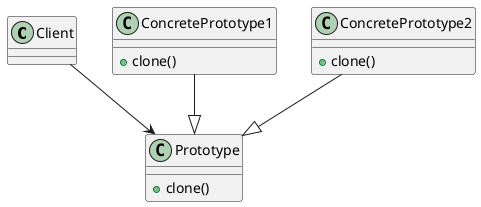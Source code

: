 @startuml
'https://plantuml.com/class-diagram

class Client
class Prototype{
+clone()
}
class ConcretePrototype1{
+clone()
}
class ConcretePrototype2{
+clone()
}

Client --> Prototype
ConcretePrototype1 --|> Prototype
ConcretePrototype2 --|> Prototype

@enduml